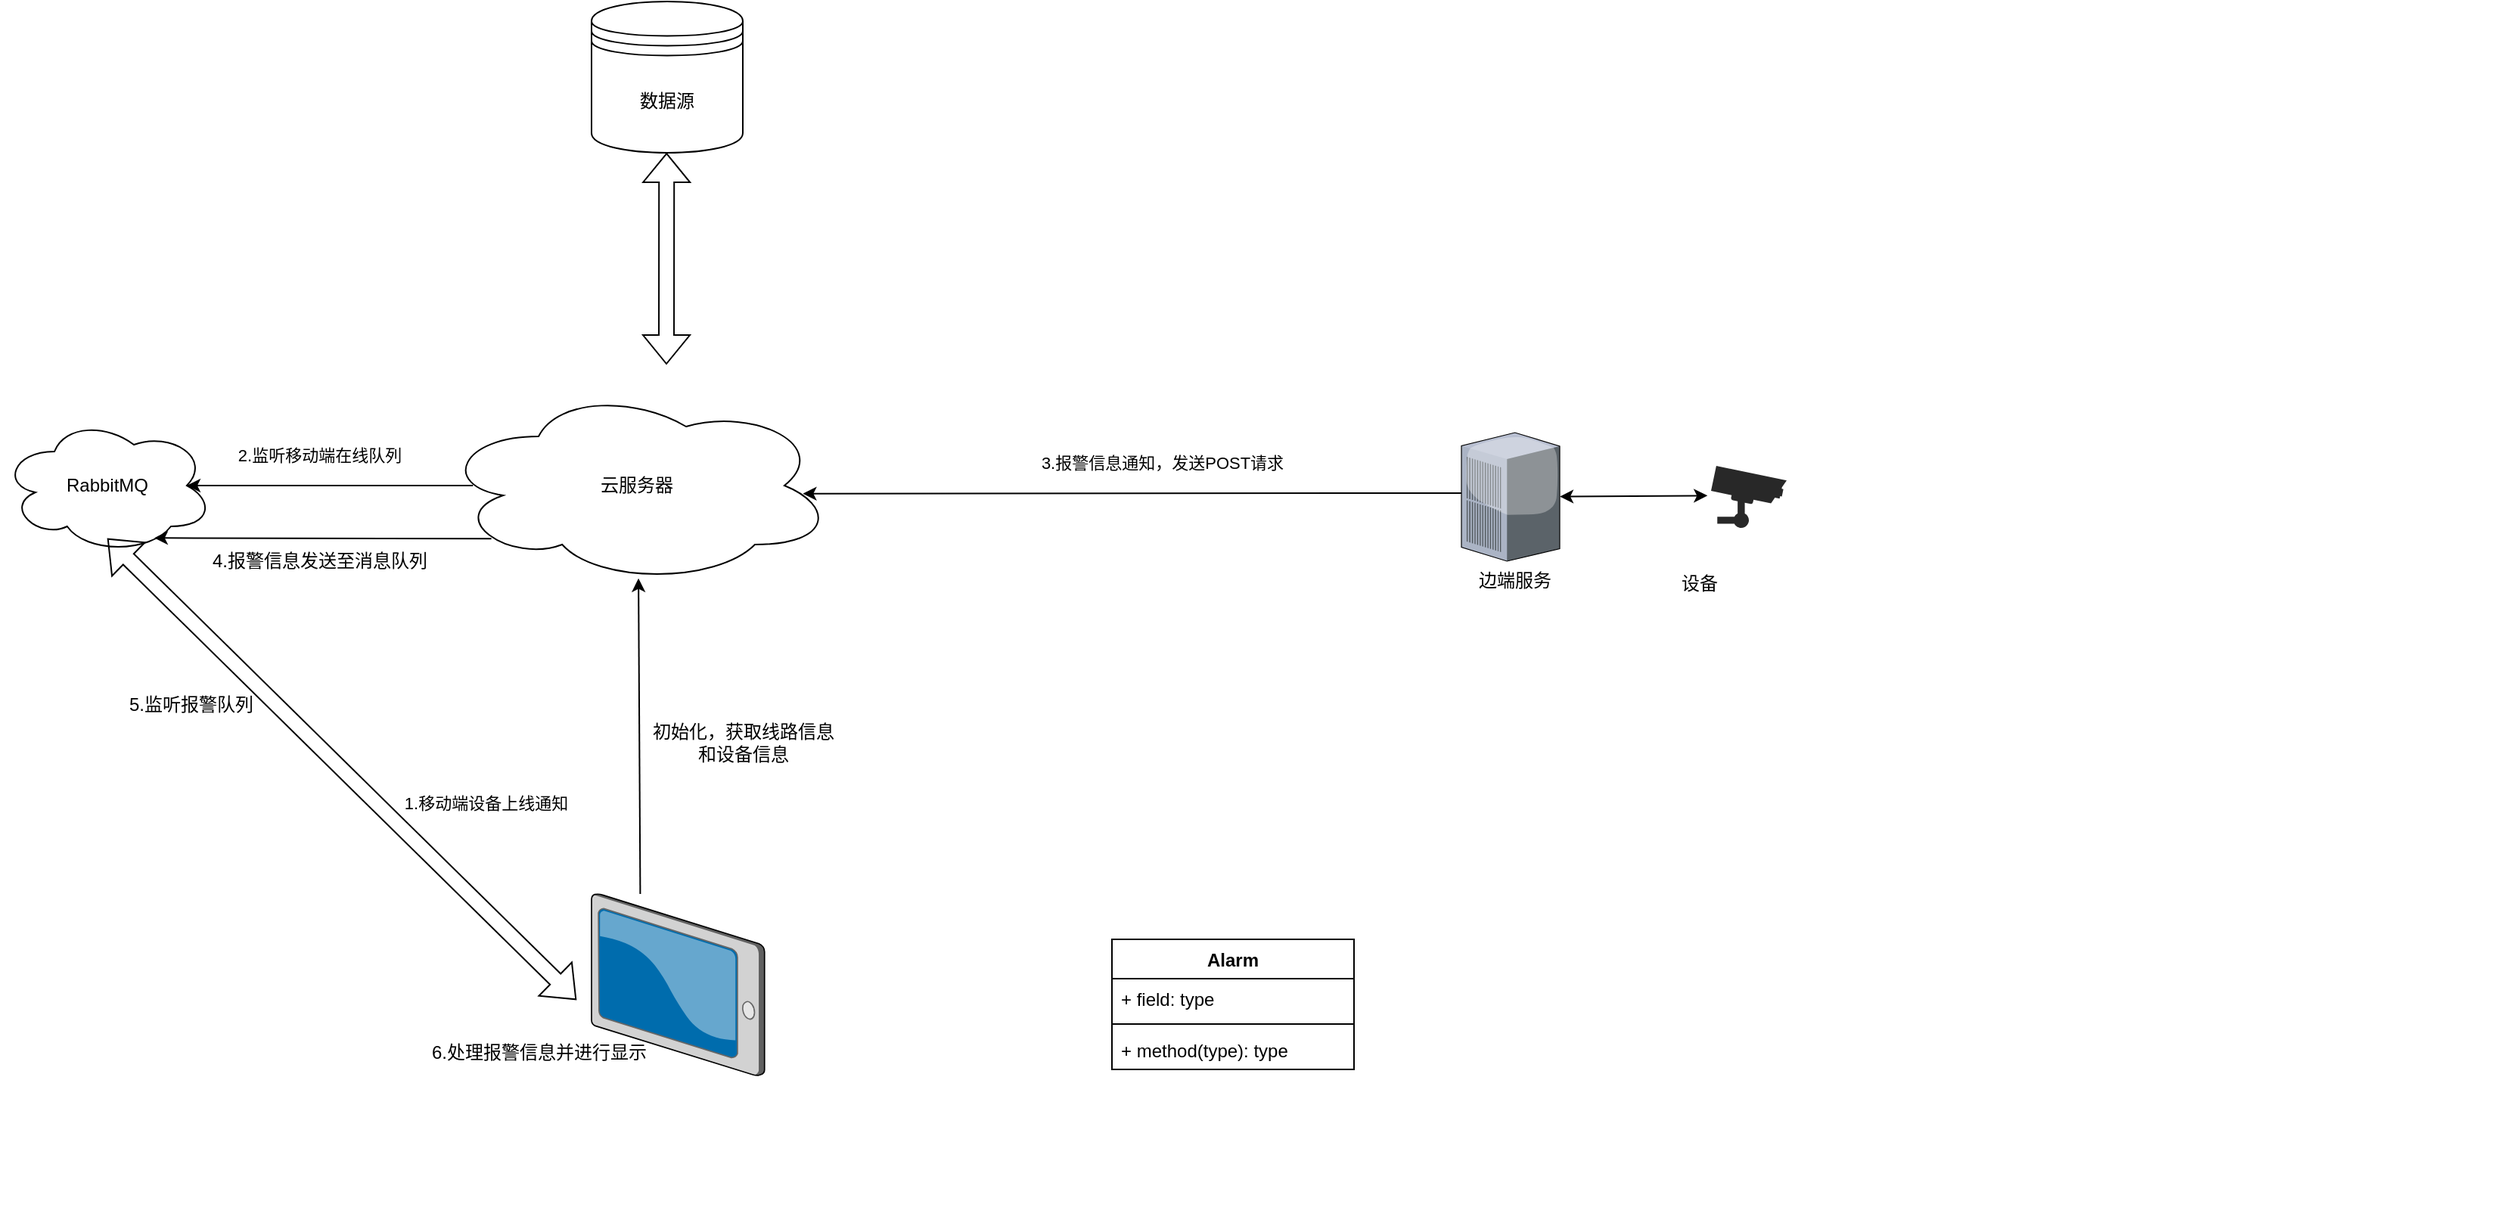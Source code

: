 <mxfile version="22.1.17" type="github">
  <diagram name="第 1 页" id="VQhvyltRvlcrVK7vR7Ea">
    <mxGraphModel dx="2901" dy="1098" grid="1" gridSize="10" guides="1" tooltips="1" connect="1" arrows="1" fold="1" page="1" pageScale="1" pageWidth="827" pageHeight="1169" math="0" shadow="0">
      <root>
        <mxCell id="0" />
        <mxCell id="1" parent="0" />
        <mxCell id="6OqSEdseHQA3w1zzhqsq-1" value="云服务器" style="ellipse;shape=cloud;whiteSpace=wrap;html=1;" vertex="1" parent="1">
          <mxGeometry x="-30" y="295" width="260" height="130" as="geometry" />
        </mxCell>
        <mxCell id="6OqSEdseHQA3w1zzhqsq-3" value="RabbitMQ" style="ellipse;shape=cloud;whiteSpace=wrap;html=1;" vertex="1" parent="1">
          <mxGeometry x="-320" y="315" width="140" height="90" as="geometry" />
        </mxCell>
        <mxCell id="6OqSEdseHQA3w1zzhqsq-4" value="" style="verticalLabelPosition=bottom;sketch=0;html=1;fillColor=#282828;strokeColor=none;verticalAlign=top;pointerEvents=1;align=center;shape=mxgraph.cisco_safe.technology_icons.icon10;" vertex="1" parent="1">
          <mxGeometry x="810" y="347" width="50" height="41" as="geometry" />
        </mxCell>
        <mxCell id="6OqSEdseHQA3w1zzhqsq-18" value="" style="verticalLabelPosition=bottom;sketch=0;aspect=fixed;html=1;verticalAlign=top;strokeColor=none;align=center;outlineConnect=0;shape=mxgraph.citrix.tablet_2;" vertex="1" parent="1">
          <mxGeometry x="70" y="630" width="114.42" height="120" as="geometry" />
        </mxCell>
        <mxCell id="6OqSEdseHQA3w1zzhqsq-20" value="数据源&lt;br&gt;" style="shape=datastore;whiteSpace=wrap;html=1;" vertex="1" parent="1">
          <mxGeometry x="70" y="40" width="100" height="100" as="geometry" />
        </mxCell>
        <mxCell id="6OqSEdseHQA3w1zzhqsq-26" value="" style="shape=actor;whiteSpace=wrap;html=1;" vertex="1" parent="1">
          <mxGeometry x="1260" y="850" width="70" as="geometry" />
        </mxCell>
        <mxCell id="6OqSEdseHQA3w1zzhqsq-28" value="" style="shape=flexArrow;endArrow=classic;startArrow=classic;html=1;rounded=0;exitX=0.538;exitY=0.154;exitDx=0;exitDy=0;exitPerimeter=0;" edge="1" parent="1">
          <mxGeometry width="100" height="100" relative="1" as="geometry">
            <mxPoint x="119.5" y="280.02" as="sourcePoint" />
            <mxPoint x="119.62" y="140" as="targetPoint" />
          </mxGeometry>
        </mxCell>
        <mxCell id="6OqSEdseHQA3w1zzhqsq-30" value="" style="verticalLabelPosition=bottom;sketch=0;aspect=fixed;html=1;verticalAlign=top;strokeColor=none;align=center;outlineConnect=0;shape=mxgraph.citrix.pbx_server;" vertex="1" parent="1">
          <mxGeometry x="645" y="325" width="65" height="85" as="geometry" />
        </mxCell>
        <mxCell id="6OqSEdseHQA3w1zzhqsq-31" value="边端服务" style="text;html=1;align=center;verticalAlign=middle;resizable=0;points=[];autosize=1;strokeColor=none;fillColor=none;" vertex="1" parent="1">
          <mxGeometry x="645" y="408" width="70" height="30" as="geometry" />
        </mxCell>
        <mxCell id="6OqSEdseHQA3w1zzhqsq-32" value="设备&lt;br&gt;" style="text;html=1;align=center;verticalAlign=middle;resizable=0;points=[];autosize=1;strokeColor=none;fillColor=none;" vertex="1" parent="1">
          <mxGeometry x="777" y="410" width="50" height="30" as="geometry" />
        </mxCell>
        <mxCell id="6OqSEdseHQA3w1zzhqsq-34" value="" style="endArrow=classic;startArrow=classic;html=1;rounded=0;entryX=-0.047;entryY=0.48;entryDx=0;entryDy=0;entryPerimeter=0;" edge="1" parent="1" source="6OqSEdseHQA3w1zzhqsq-30" target="6OqSEdseHQA3w1zzhqsq-4">
          <mxGeometry width="50" height="50" relative="1" as="geometry">
            <mxPoint x="740" y="410" as="sourcePoint" />
            <mxPoint x="790" y="360" as="targetPoint" />
          </mxGeometry>
        </mxCell>
        <mxCell id="6OqSEdseHQA3w1zzhqsq-41" style="edgeStyle=orthogonalEdgeStyle;rounded=0;orthogonalLoop=1;jettySize=auto;html=1;entryX=0.875;entryY=0.5;entryDx=0;entryDy=0;entryPerimeter=0;exitX=0.083;exitY=0.5;exitDx=0;exitDy=0;exitPerimeter=0;" edge="1" parent="1" source="6OqSEdseHQA3w1zzhqsq-1" target="6OqSEdseHQA3w1zzhqsq-3">
          <mxGeometry relative="1" as="geometry" />
        </mxCell>
        <mxCell id="6OqSEdseHQA3w1zzhqsq-43" value="2.监听移动端在线队列" style="edgeLabel;html=1;align=center;verticalAlign=middle;resizable=0;points=[];" vertex="1" connectable="0" parent="6OqSEdseHQA3w1zzhqsq-41">
          <mxGeometry x="0.131" y="-3" relative="1" as="geometry">
            <mxPoint x="5" y="-17" as="offset" />
          </mxGeometry>
        </mxCell>
        <mxCell id="6OqSEdseHQA3w1zzhqsq-44" style="edgeStyle=orthogonalEdgeStyle;rounded=0;orthogonalLoop=1;jettySize=auto;html=1;entryX=0.922;entryY=0.541;entryDx=0;entryDy=0;entryPerimeter=0;" edge="1" parent="1" source="6OqSEdseHQA3w1zzhqsq-30" target="6OqSEdseHQA3w1zzhqsq-1">
          <mxGeometry relative="1" as="geometry">
            <Array as="points">
              <mxPoint x="620" y="365" />
              <mxPoint x="620" y="365" />
            </Array>
          </mxGeometry>
        </mxCell>
        <mxCell id="6OqSEdseHQA3w1zzhqsq-45" value="3.报警信息通知，发送POST请求" style="edgeLabel;html=1;align=center;verticalAlign=middle;resizable=0;points=[];" vertex="1" connectable="0" parent="6OqSEdseHQA3w1zzhqsq-44">
          <mxGeometry x="-0.088" y="-1" relative="1" as="geometry">
            <mxPoint y="-19" as="offset" />
          </mxGeometry>
        </mxCell>
        <mxCell id="6OqSEdseHQA3w1zzhqsq-47" value="" style="endArrow=classic;html=1;rounded=0;entryX=0.721;entryY=0.885;entryDx=0;entryDy=0;entryPerimeter=0;exitX=0.13;exitY=0.77;exitDx=0;exitDy=0;exitPerimeter=0;" edge="1" parent="1" source="6OqSEdseHQA3w1zzhqsq-1" target="6OqSEdseHQA3w1zzhqsq-3">
          <mxGeometry width="50" height="50" relative="1" as="geometry">
            <mxPoint x="110" y="440" as="sourcePoint" />
            <mxPoint x="30" y="398" as="targetPoint" />
          </mxGeometry>
        </mxCell>
        <mxCell id="6OqSEdseHQA3w1zzhqsq-48" value="4.报警信息发送至消息队列" style="text;html=1;align=center;verticalAlign=middle;resizable=0;points=[];autosize=1;strokeColor=none;fillColor=none;" vertex="1" parent="1">
          <mxGeometry x="-195" y="395" width="170" height="30" as="geometry" />
        </mxCell>
        <mxCell id="6OqSEdseHQA3w1zzhqsq-50" value="" style="shape=flexArrow;endArrow=classic;startArrow=classic;html=1;rounded=0;" edge="1" parent="1">
          <mxGeometry width="100" height="100" relative="1" as="geometry">
            <mxPoint x="60" y="700" as="sourcePoint" />
            <mxPoint x="-250" y="395" as="targetPoint" />
          </mxGeometry>
        </mxCell>
        <mxCell id="6OqSEdseHQA3w1zzhqsq-51" value="1.移动端设备上线通知" style="edgeLabel;html=1;align=center;verticalAlign=middle;resizable=0;points=[];" vertex="1" connectable="0" parent="1">
          <mxGeometry x="-0.002" y="570.004" as="geometry" />
        </mxCell>
        <mxCell id="6OqSEdseHQA3w1zzhqsq-52" value="5.监听报警队列" style="text;html=1;align=center;verticalAlign=middle;resizable=0;points=[];autosize=1;strokeColor=none;fillColor=none;" vertex="1" parent="1">
          <mxGeometry x="-250" y="490" width="110" height="30" as="geometry" />
        </mxCell>
        <mxCell id="6OqSEdseHQA3w1zzhqsq-53" value="6.处理报警信息并进行显示" style="text;html=1;align=center;verticalAlign=middle;resizable=0;points=[];autosize=1;strokeColor=none;fillColor=none;" vertex="1" parent="1">
          <mxGeometry x="-50" y="720" width="170" height="30" as="geometry" />
        </mxCell>
        <mxCell id="6OqSEdseHQA3w1zzhqsq-58" value="" style="endArrow=classic;html=1;rounded=0;entryX=0.504;entryY=0.972;entryDx=0;entryDy=0;entryPerimeter=0;" edge="1" parent="1" target="6OqSEdseHQA3w1zzhqsq-1">
          <mxGeometry width="50" height="50" relative="1" as="geometry">
            <mxPoint x="102.21" y="630" as="sourcePoint" />
            <mxPoint x="152.21" y="580" as="targetPoint" />
          </mxGeometry>
        </mxCell>
        <mxCell id="6OqSEdseHQA3w1zzhqsq-59" value="初始化，获取线路信息&lt;br&gt;和设备信息" style="text;html=1;align=center;verticalAlign=middle;resizable=0;points=[];autosize=1;strokeColor=none;fillColor=none;" vertex="1" parent="1">
          <mxGeometry x="100" y="510" width="140" height="40" as="geometry" />
        </mxCell>
        <mxCell id="6OqSEdseHQA3w1zzhqsq-60" value="Alarm" style="swimlane;fontStyle=1;align=center;verticalAlign=top;childLayout=stackLayout;horizontal=1;startSize=26;horizontalStack=0;resizeParent=1;resizeParentMax=0;resizeLast=0;collapsible=1;marginBottom=0;whiteSpace=wrap;html=1;" vertex="1" parent="1">
          <mxGeometry x="414" y="660" width="160" height="86" as="geometry" />
        </mxCell>
        <mxCell id="6OqSEdseHQA3w1zzhqsq-61" value="+ field: type" style="text;strokeColor=none;fillColor=none;align=left;verticalAlign=top;spacingLeft=4;spacingRight=4;overflow=hidden;rotatable=0;points=[[0,0.5],[1,0.5]];portConstraint=eastwest;whiteSpace=wrap;html=1;" vertex="1" parent="6OqSEdseHQA3w1zzhqsq-60">
          <mxGeometry y="26" width="160" height="26" as="geometry" />
        </mxCell>
        <mxCell id="6OqSEdseHQA3w1zzhqsq-62" value="" style="line;strokeWidth=1;fillColor=none;align=left;verticalAlign=middle;spacingTop=-1;spacingLeft=3;spacingRight=3;rotatable=0;labelPosition=right;points=[];portConstraint=eastwest;strokeColor=inherit;" vertex="1" parent="6OqSEdseHQA3w1zzhqsq-60">
          <mxGeometry y="52" width="160" height="8" as="geometry" />
        </mxCell>
        <mxCell id="6OqSEdseHQA3w1zzhqsq-63" value="+ method(type): type" style="text;strokeColor=none;fillColor=none;align=left;verticalAlign=top;spacingLeft=4;spacingRight=4;overflow=hidden;rotatable=0;points=[[0,0.5],[1,0.5]];portConstraint=eastwest;whiteSpace=wrap;html=1;" vertex="1" parent="6OqSEdseHQA3w1zzhqsq-60">
          <mxGeometry y="60" width="160" height="26" as="geometry" />
        </mxCell>
      </root>
    </mxGraphModel>
  </diagram>
</mxfile>
